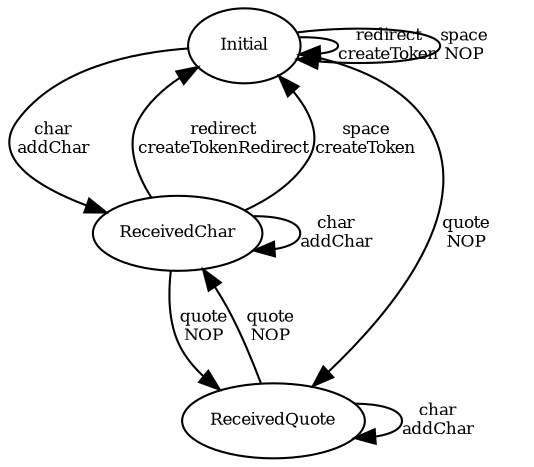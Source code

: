 digraph {

graph [fontsize=8, dpi=500]
node [fontsize=8]
edge [fontsize=8]

Initial
ReceivedChar
ReceivedQuote

Initial -> ReceivedChar [label="char\naddChar"];
Initial -> ReceivedQuote [label="quote\nNOP"]
Initial -> Initial [label="redirect\ncreateToken"]
Initial -> Initial [label="space\nNOP"]

ReceivedChar -> ReceivedChar [label="char\naddChar"]
ReceivedChar -> ReceivedQuote [label="quote\nNOP"]
ReceivedChar -> Initial [label="redirect\ncreateTokenRedirect"]
ReceivedChar -> Initial [label="space\ncreateToken"]

ReceivedQuote -> ReceivedQuote [label="char\naddChar"]
ReceivedQuote -> ReceivedChar [label="quote\nNOP"]
}
